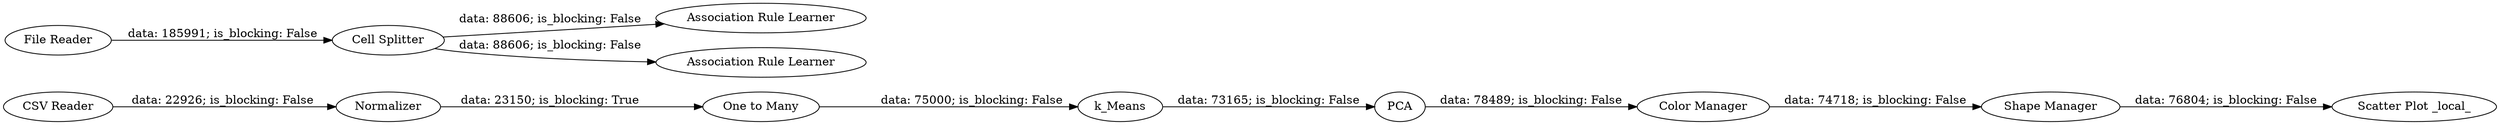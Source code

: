 digraph {
	"-5279804487842225394_5" [label=k_Means]
	"-5279804487842225394_11" [label="File Reader"]
	"-5279804487842225394_12" [label="Cell Splitter"]
	"-5279804487842225394_7" [label=PCA]
	"-5279804487842225394_4" [label=Normalizer]
	"-5279804487842225394_10" [label="Scatter Plot _local_"]
	"-5279804487842225394_14" [label="Association Rule Learner"]
	"-5279804487842225394_6" [label="One to Many"]
	"-5279804487842225394_2" [label="CSV Reader"]
	"-5279804487842225394_9" [label="Shape Manager"]
	"-5279804487842225394_8" [label="Color Manager"]
	"-5279804487842225394_13" [label="Association Rule Learner"]
	"-5279804487842225394_5" -> "-5279804487842225394_7" [label="data: 73165; is_blocking: False"]
	"-5279804487842225394_12" -> "-5279804487842225394_14" [label="data: 88606; is_blocking: False"]
	"-5279804487842225394_6" -> "-5279804487842225394_5" [label="data: 75000; is_blocking: False"]
	"-5279804487842225394_4" -> "-5279804487842225394_6" [label="data: 23150; is_blocking: True"]
	"-5279804487842225394_8" -> "-5279804487842225394_9" [label="data: 74718; is_blocking: False"]
	"-5279804487842225394_7" -> "-5279804487842225394_8" [label="data: 78489; is_blocking: False"]
	"-5279804487842225394_9" -> "-5279804487842225394_10" [label="data: 76804; is_blocking: False"]
	"-5279804487842225394_11" -> "-5279804487842225394_12" [label="data: 185991; is_blocking: False"]
	"-5279804487842225394_12" -> "-5279804487842225394_13" [label="data: 88606; is_blocking: False"]
	"-5279804487842225394_2" -> "-5279804487842225394_4" [label="data: 22926; is_blocking: False"]
	rankdir=LR
}

